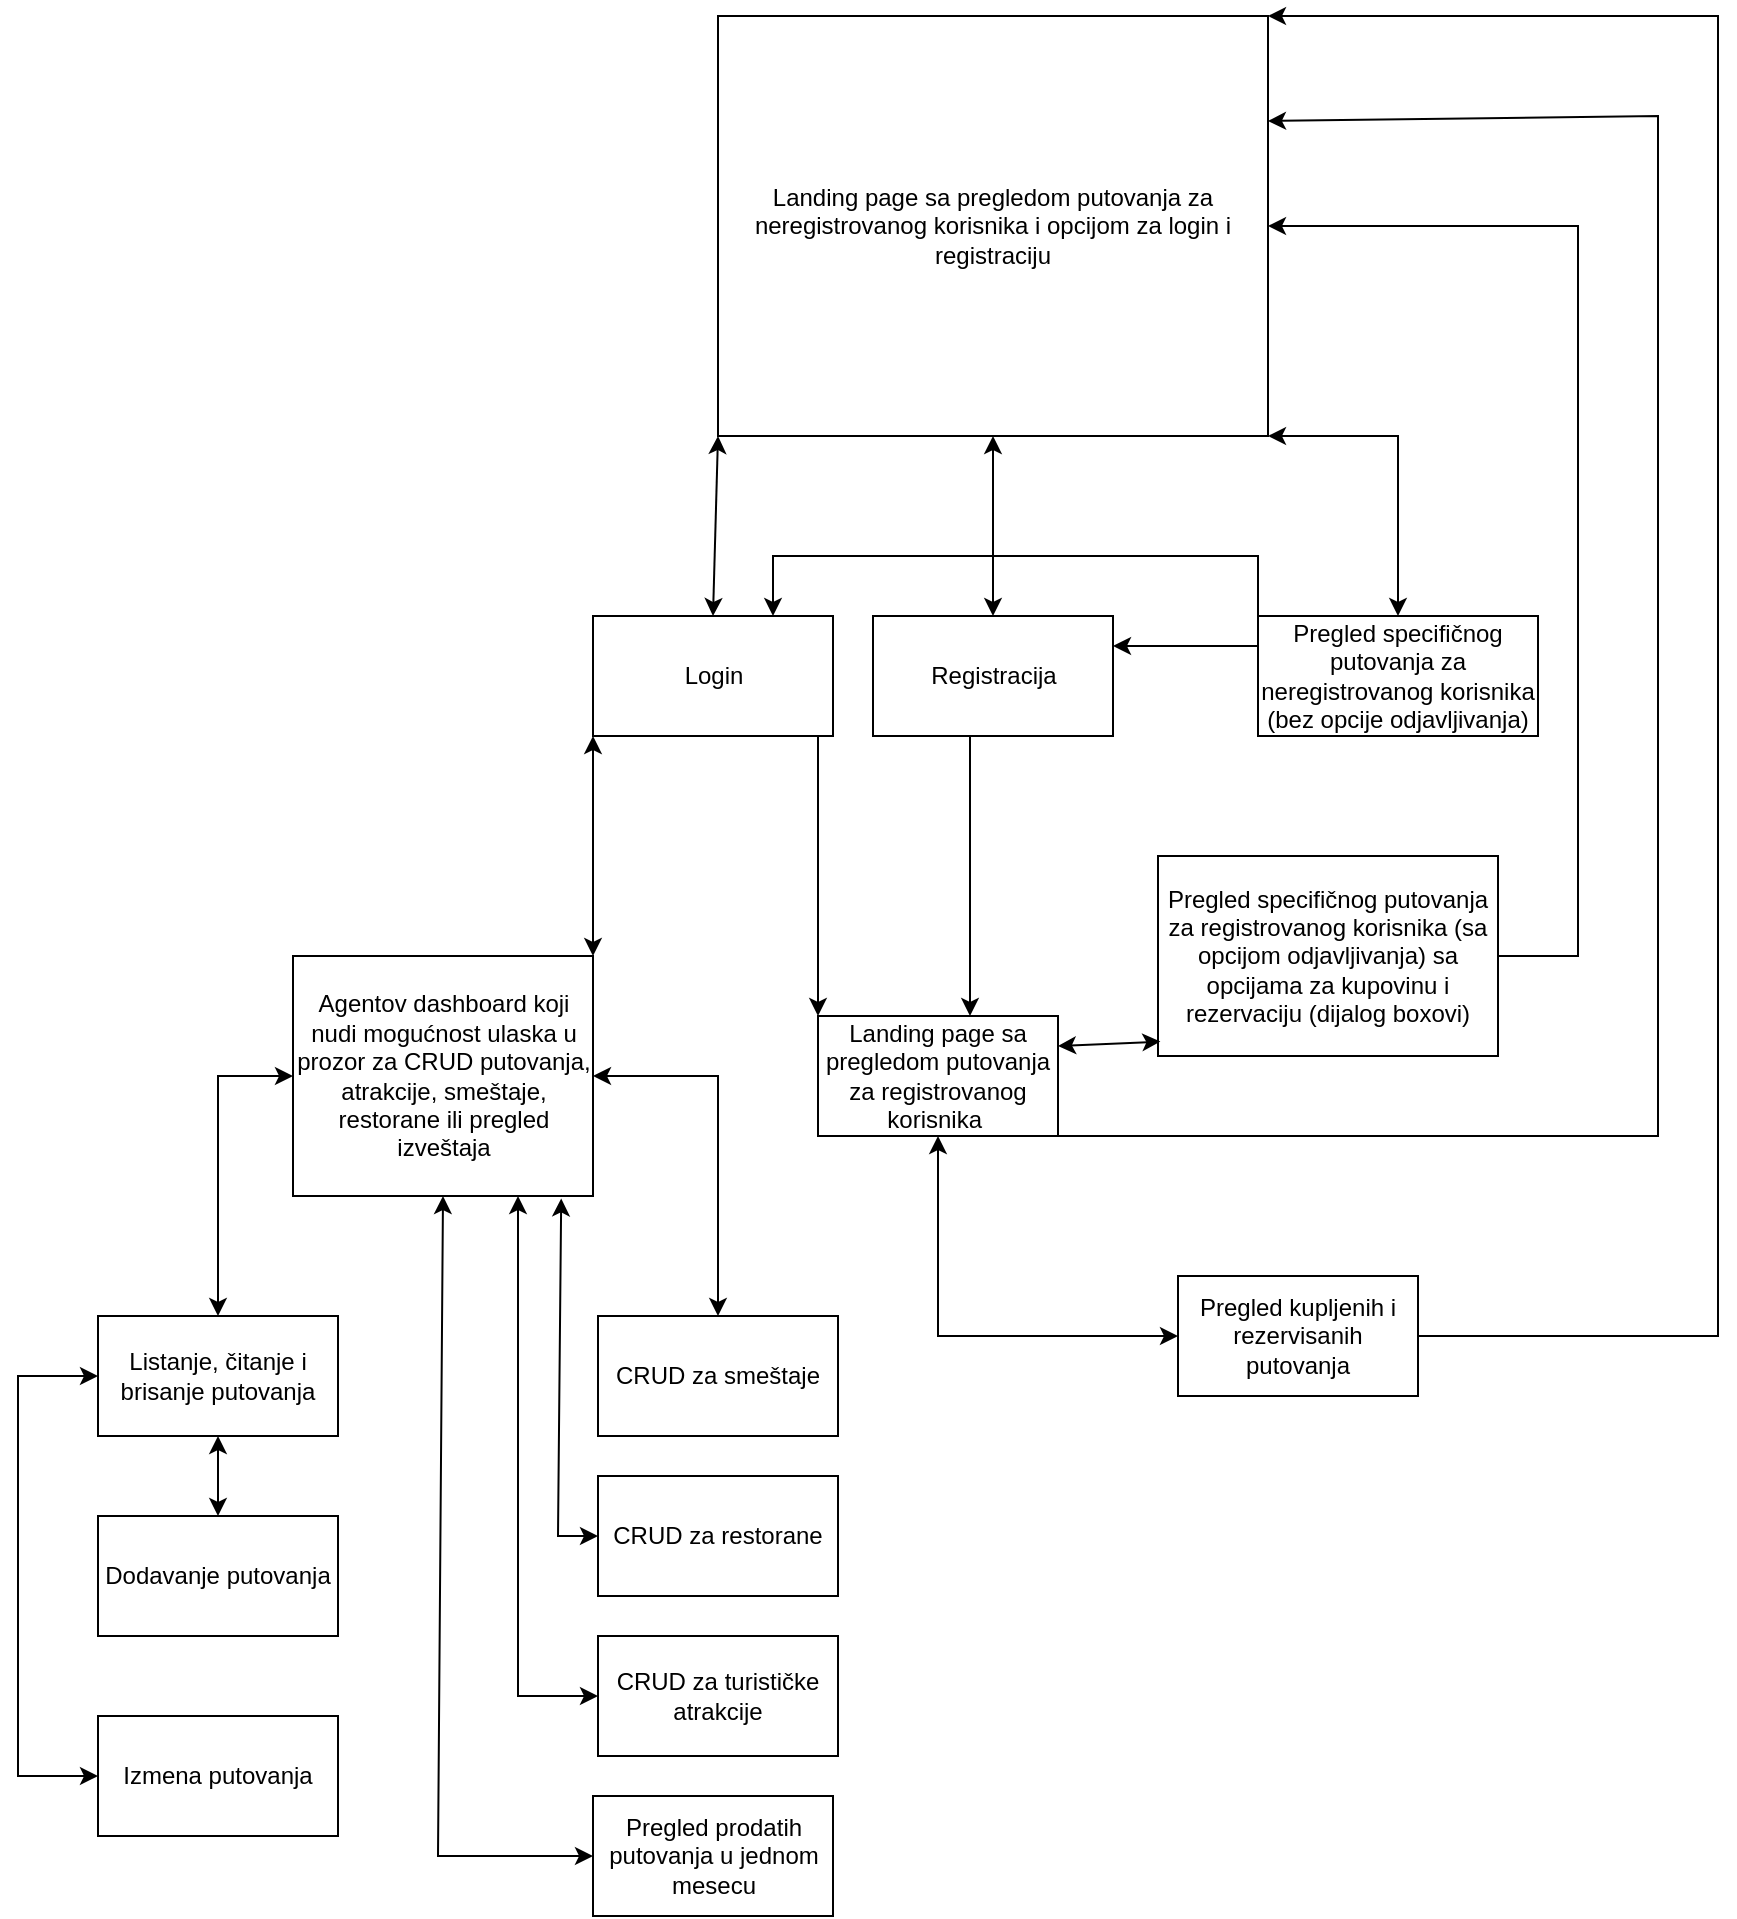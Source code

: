<mxfile version="21.3.3" type="device">
  <diagram name="Page-1" id="G7imFhue5M31xoxFjqwN">
    <mxGraphModel dx="2537" dy="936" grid="1" gridSize="10" guides="1" tooltips="1" connect="1" arrows="1" fold="1" page="1" pageScale="1" pageWidth="850" pageHeight="1100" math="0" shadow="0">
      <root>
        <mxCell id="0" />
        <mxCell id="1" parent="0" />
        <mxCell id="-i_yxLfr2Zb9kAXp6qsH-3" value="Landing page sa pregledom putovanja za neregistrovanog korisnika i opcijom za login i registraciju" style="rounded=0;whiteSpace=wrap;html=1;" vertex="1" parent="1">
          <mxGeometry x="330" y="70" width="275" height="210" as="geometry" />
        </mxCell>
        <mxCell id="-i_yxLfr2Zb9kAXp6qsH-5" value="Login" style="rounded=0;whiteSpace=wrap;html=1;" vertex="1" parent="1">
          <mxGeometry x="267.5" y="370" width="120" height="60" as="geometry" />
        </mxCell>
        <mxCell id="-i_yxLfr2Zb9kAXp6qsH-6" value="Registracija" style="rounded=0;whiteSpace=wrap;html=1;" vertex="1" parent="1">
          <mxGeometry x="407.5" y="370" width="120" height="60" as="geometry" />
        </mxCell>
        <mxCell id="-i_yxLfr2Zb9kAXp6qsH-23" style="edgeStyle=orthogonalEdgeStyle;rounded=0;orthogonalLoop=1;jettySize=auto;html=1;exitX=0;exitY=0.5;exitDx=0;exitDy=0;entryX=1;entryY=0.25;entryDx=0;entryDy=0;" edge="1" parent="1" source="-i_yxLfr2Zb9kAXp6qsH-7" target="-i_yxLfr2Zb9kAXp6qsH-6">
          <mxGeometry relative="1" as="geometry">
            <Array as="points">
              <mxPoint x="600" y="385" />
            </Array>
          </mxGeometry>
        </mxCell>
        <mxCell id="-i_yxLfr2Zb9kAXp6qsH-24" style="edgeStyle=orthogonalEdgeStyle;rounded=0;orthogonalLoop=1;jettySize=auto;html=1;exitX=0;exitY=0;exitDx=0;exitDy=0;entryX=0.75;entryY=0;entryDx=0;entryDy=0;" edge="1" parent="1" source="-i_yxLfr2Zb9kAXp6qsH-7" target="-i_yxLfr2Zb9kAXp6qsH-5">
          <mxGeometry relative="1" as="geometry">
            <Array as="points">
              <mxPoint x="600" y="340" />
              <mxPoint x="358" y="340" />
            </Array>
          </mxGeometry>
        </mxCell>
        <mxCell id="-i_yxLfr2Zb9kAXp6qsH-7" value="Pregled specifičnog putovanja za neregistrovanog korisnika (bez opcije odjavljivanja)" style="rounded=0;whiteSpace=wrap;html=1;" vertex="1" parent="1">
          <mxGeometry x="600" y="370" width="140" height="60" as="geometry" />
        </mxCell>
        <mxCell id="-i_yxLfr2Zb9kAXp6qsH-8" value="" style="endArrow=classic;startArrow=classic;html=1;rounded=0;exitX=0.5;exitY=0;exitDx=0;exitDy=0;entryX=0;entryY=1;entryDx=0;entryDy=0;" edge="1" parent="1" source="-i_yxLfr2Zb9kAXp6qsH-5" target="-i_yxLfr2Zb9kAXp6qsH-3">
          <mxGeometry width="50" height="50" relative="1" as="geometry">
            <mxPoint x="430" y="330" as="sourcePoint" />
            <mxPoint x="480" y="280" as="targetPoint" />
          </mxGeometry>
        </mxCell>
        <mxCell id="-i_yxLfr2Zb9kAXp6qsH-9" value="" style="endArrow=classic;startArrow=classic;html=1;rounded=0;exitX=0.5;exitY=0;exitDx=0;exitDy=0;entryX=1;entryY=1;entryDx=0;entryDy=0;" edge="1" parent="1" source="-i_yxLfr2Zb9kAXp6qsH-7" target="-i_yxLfr2Zb9kAXp6qsH-3">
          <mxGeometry width="50" height="50" relative="1" as="geometry">
            <mxPoint x="540" y="360" as="sourcePoint" />
            <mxPoint x="590" y="310" as="targetPoint" />
            <Array as="points">
              <mxPoint x="670" y="280" />
            </Array>
          </mxGeometry>
        </mxCell>
        <mxCell id="-i_yxLfr2Zb9kAXp6qsH-10" value="" style="endArrow=classic;startArrow=classic;html=1;rounded=0;exitX=0.5;exitY=0;exitDx=0;exitDy=0;entryX=0.5;entryY=1;entryDx=0;entryDy=0;" edge="1" parent="1" source="-i_yxLfr2Zb9kAXp6qsH-6" target="-i_yxLfr2Zb9kAXp6qsH-3">
          <mxGeometry width="50" height="50" relative="1" as="geometry">
            <mxPoint x="527.5" y="330" as="sourcePoint" />
            <mxPoint x="577.5" y="280" as="targetPoint" />
          </mxGeometry>
        </mxCell>
        <mxCell id="-i_yxLfr2Zb9kAXp6qsH-11" value="Landing page sa pregledom putovanja za registrovanog korisnika&amp;nbsp;" style="rounded=0;whiteSpace=wrap;html=1;" vertex="1" parent="1">
          <mxGeometry x="380" y="570" width="120" height="60" as="geometry" />
        </mxCell>
        <mxCell id="-i_yxLfr2Zb9kAXp6qsH-14" value="Agentov dashboard koji nudi mogućnost ulaska u prozor za CRUD putovanja, atrakcije, smeštaje, restorane ili pregled izveštaja" style="rounded=0;whiteSpace=wrap;html=1;" vertex="1" parent="1">
          <mxGeometry x="117.5" y="540" width="150" height="120" as="geometry" />
        </mxCell>
        <mxCell id="-i_yxLfr2Zb9kAXp6qsH-15" value="" style="endArrow=classic;startArrow=classic;html=1;rounded=0;exitX=1;exitY=0;exitDx=0;exitDy=0;entryX=0;entryY=1;entryDx=0;entryDy=0;" edge="1" parent="1" source="-i_yxLfr2Zb9kAXp6qsH-14" target="-i_yxLfr2Zb9kAXp6qsH-5">
          <mxGeometry width="50" height="50" relative="1" as="geometry">
            <mxPoint x="430" y="500" as="sourcePoint" />
            <mxPoint x="480" y="450" as="targetPoint" />
          </mxGeometry>
        </mxCell>
        <mxCell id="-i_yxLfr2Zb9kAXp6qsH-16" value="" style="endArrow=classic;html=1;rounded=0;" edge="1" parent="1">
          <mxGeometry width="50" height="50" relative="1" as="geometry">
            <mxPoint x="456" y="430" as="sourcePoint" />
            <mxPoint x="456" y="570" as="targetPoint" />
            <Array as="points" />
          </mxGeometry>
        </mxCell>
        <mxCell id="-i_yxLfr2Zb9kAXp6qsH-17" value="" style="endArrow=classic;html=1;rounded=0;entryX=0;entryY=0;entryDx=0;entryDy=0;" edge="1" parent="1" target="-i_yxLfr2Zb9kAXp6qsH-11">
          <mxGeometry width="50" height="50" relative="1" as="geometry">
            <mxPoint x="380" y="430" as="sourcePoint" />
            <mxPoint x="480" y="450" as="targetPoint" />
          </mxGeometry>
        </mxCell>
        <mxCell id="-i_yxLfr2Zb9kAXp6qsH-18" value="" style="endArrow=classic;html=1;rounded=0;exitX=1;exitY=0.5;exitDx=0;exitDy=0;entryX=1;entryY=0.5;entryDx=0;entryDy=0;" edge="1" parent="1" source="-i_yxLfr2Zb9kAXp6qsH-20" target="-i_yxLfr2Zb9kAXp6qsH-3">
          <mxGeometry width="50" height="50" relative="1" as="geometry">
            <mxPoint x="430" y="500" as="sourcePoint" />
            <mxPoint x="480" y="450" as="targetPoint" />
            <Array as="points">
              <mxPoint x="760" y="540" />
              <mxPoint x="760" y="370" />
              <mxPoint x="760" y="175" />
            </Array>
          </mxGeometry>
        </mxCell>
        <mxCell id="-i_yxLfr2Zb9kAXp6qsH-20" value="Pregled specifičnog putovanja za registrovanog korisnika (sa opcijom odjavljivanja) sa opcijama za kupovinu i rezervaciju (dijalog boxovi)" style="rounded=0;whiteSpace=wrap;html=1;" vertex="1" parent="1">
          <mxGeometry x="550" y="490" width="170" height="100" as="geometry" />
        </mxCell>
        <mxCell id="-i_yxLfr2Zb9kAXp6qsH-21" value="" style="endArrow=classic;startArrow=classic;html=1;rounded=0;exitX=1;exitY=0.25;exitDx=0;exitDy=0;entryX=0.007;entryY=0.928;entryDx=0;entryDy=0;entryPerimeter=0;" edge="1" parent="1" source="-i_yxLfr2Zb9kAXp6qsH-11" target="-i_yxLfr2Zb9kAXp6qsH-20">
          <mxGeometry width="50" height="50" relative="1" as="geometry">
            <mxPoint x="430" y="420" as="sourcePoint" />
            <mxPoint x="480" y="370" as="targetPoint" />
          </mxGeometry>
        </mxCell>
        <mxCell id="-i_yxLfr2Zb9kAXp6qsH-26" value="Pregled kupljenih i rezervisanih putovanja" style="rounded=0;whiteSpace=wrap;html=1;" vertex="1" parent="1">
          <mxGeometry x="560" y="700" width="120" height="60" as="geometry" />
        </mxCell>
        <mxCell id="-i_yxLfr2Zb9kAXp6qsH-27" value="" style="endArrow=classic;startArrow=classic;html=1;rounded=0;exitX=0;exitY=0.5;exitDx=0;exitDy=0;entryX=0.5;entryY=1;entryDx=0;entryDy=0;" edge="1" parent="1" source="-i_yxLfr2Zb9kAXp6qsH-26" target="-i_yxLfr2Zb9kAXp6qsH-11">
          <mxGeometry width="50" height="50" relative="1" as="geometry">
            <mxPoint x="430" y="670" as="sourcePoint" />
            <mxPoint x="480" y="620" as="targetPoint" />
            <Array as="points">
              <mxPoint x="440" y="730" />
            </Array>
          </mxGeometry>
        </mxCell>
        <mxCell id="-i_yxLfr2Zb9kAXp6qsH-28" value="" style="endArrow=classic;html=1;rounded=0;exitX=1;exitY=1;exitDx=0;exitDy=0;entryX=1;entryY=0.25;entryDx=0;entryDy=0;" edge="1" parent="1" source="-i_yxLfr2Zb9kAXp6qsH-11" target="-i_yxLfr2Zb9kAXp6qsH-3">
          <mxGeometry width="50" height="50" relative="1" as="geometry">
            <mxPoint x="730" y="550" as="sourcePoint" />
            <mxPoint x="615" y="185" as="targetPoint" />
            <Array as="points">
              <mxPoint x="800" y="630" />
              <mxPoint x="800" y="370" />
              <mxPoint x="800" y="185" />
              <mxPoint x="800" y="120" />
            </Array>
          </mxGeometry>
        </mxCell>
        <mxCell id="-i_yxLfr2Zb9kAXp6qsH-29" value="" style="endArrow=classic;html=1;rounded=0;exitX=1;exitY=0.5;exitDx=0;exitDy=0;entryX=1;entryY=0;entryDx=0;entryDy=0;" edge="1" parent="1" source="-i_yxLfr2Zb9kAXp6qsH-26" target="-i_yxLfr2Zb9kAXp6qsH-3">
          <mxGeometry width="50" height="50" relative="1" as="geometry">
            <mxPoint x="430" y="670" as="sourcePoint" />
            <mxPoint x="480" y="620" as="targetPoint" />
            <Array as="points">
              <mxPoint x="830" y="730" />
              <mxPoint x="830" y="660" />
              <mxPoint x="830" y="360" />
              <mxPoint x="830" y="70" />
            </Array>
          </mxGeometry>
        </mxCell>
        <mxCell id="-i_yxLfr2Zb9kAXp6qsH-30" value="Pregled prodatih putovanja u jednom mesecu" style="rounded=0;whiteSpace=wrap;html=1;" vertex="1" parent="1">
          <mxGeometry x="267.5" y="960" width="120" height="60" as="geometry" />
        </mxCell>
        <mxCell id="-i_yxLfr2Zb9kAXp6qsH-31" value="CRUD za smeštaje" style="rounded=0;whiteSpace=wrap;html=1;" vertex="1" parent="1">
          <mxGeometry x="270" y="720" width="120" height="60" as="geometry" />
        </mxCell>
        <mxCell id="-i_yxLfr2Zb9kAXp6qsH-33" value="CRUD za turističke atrakcije" style="rounded=0;whiteSpace=wrap;html=1;" vertex="1" parent="1">
          <mxGeometry x="270" y="880" width="120" height="60" as="geometry" />
        </mxCell>
        <mxCell id="-i_yxLfr2Zb9kAXp6qsH-34" value="Listanje, čitanje i brisanje putovanja" style="rounded=0;whiteSpace=wrap;html=1;" vertex="1" parent="1">
          <mxGeometry x="20" y="720" width="120" height="60" as="geometry" />
        </mxCell>
        <mxCell id="-i_yxLfr2Zb9kAXp6qsH-35" value="Dodavanje putovanja" style="rounded=0;whiteSpace=wrap;html=1;" vertex="1" parent="1">
          <mxGeometry x="20" y="820" width="120" height="60" as="geometry" />
        </mxCell>
        <mxCell id="-i_yxLfr2Zb9kAXp6qsH-36" value="Izmena putovanja" style="rounded=0;whiteSpace=wrap;html=1;" vertex="1" parent="1">
          <mxGeometry x="20" y="920" width="120" height="60" as="geometry" />
        </mxCell>
        <mxCell id="-i_yxLfr2Zb9kAXp6qsH-37" value="" style="endArrow=classic;startArrow=classic;html=1;rounded=0;exitX=0.5;exitY=0;exitDx=0;exitDy=0;entryX=0;entryY=0.5;entryDx=0;entryDy=0;" edge="1" parent="1" source="-i_yxLfr2Zb9kAXp6qsH-34" target="-i_yxLfr2Zb9kAXp6qsH-14">
          <mxGeometry width="50" height="50" relative="1" as="geometry">
            <mxPoint x="430" y="750" as="sourcePoint" />
            <mxPoint x="480" y="700" as="targetPoint" />
            <Array as="points">
              <mxPoint x="80" y="600" />
            </Array>
          </mxGeometry>
        </mxCell>
        <mxCell id="-i_yxLfr2Zb9kAXp6qsH-39" value="" style="endArrow=classic;startArrow=classic;html=1;rounded=0;exitX=0.5;exitY=0;exitDx=0;exitDy=0;entryX=0.5;entryY=1;entryDx=0;entryDy=0;" edge="1" parent="1" source="-i_yxLfr2Zb9kAXp6qsH-35" target="-i_yxLfr2Zb9kAXp6qsH-34">
          <mxGeometry width="50" height="50" relative="1" as="geometry">
            <mxPoint x="430" y="750" as="sourcePoint" />
            <mxPoint x="480" y="700" as="targetPoint" />
          </mxGeometry>
        </mxCell>
        <mxCell id="-i_yxLfr2Zb9kAXp6qsH-40" value="" style="endArrow=classic;startArrow=classic;html=1;rounded=0;exitX=0;exitY=0.5;exitDx=0;exitDy=0;entryX=0;entryY=0.5;entryDx=0;entryDy=0;" edge="1" parent="1" source="-i_yxLfr2Zb9kAXp6qsH-36" target="-i_yxLfr2Zb9kAXp6qsH-34">
          <mxGeometry width="50" height="50" relative="1" as="geometry">
            <mxPoint x="430" y="750" as="sourcePoint" />
            <mxPoint x="480" y="700" as="targetPoint" />
            <Array as="points">
              <mxPoint x="-20" y="950" />
              <mxPoint x="-20" y="750" />
            </Array>
          </mxGeometry>
        </mxCell>
        <mxCell id="-i_yxLfr2Zb9kAXp6qsH-41" value="CRUD za restorane" style="rounded=0;whiteSpace=wrap;html=1;" vertex="1" parent="1">
          <mxGeometry x="270" y="800" width="120" height="60" as="geometry" />
        </mxCell>
        <mxCell id="-i_yxLfr2Zb9kAXp6qsH-42" value="" style="endArrow=classic;startArrow=classic;html=1;rounded=0;exitX=0.5;exitY=1;exitDx=0;exitDy=0;entryX=0;entryY=0.5;entryDx=0;entryDy=0;" edge="1" parent="1" source="-i_yxLfr2Zb9kAXp6qsH-14" target="-i_yxLfr2Zb9kAXp6qsH-30">
          <mxGeometry width="50" height="50" relative="1" as="geometry">
            <mxPoint x="430" y="830" as="sourcePoint" />
            <mxPoint x="480" y="780" as="targetPoint" />
            <Array as="points">
              <mxPoint x="190" y="990" />
            </Array>
          </mxGeometry>
        </mxCell>
        <mxCell id="-i_yxLfr2Zb9kAXp6qsH-43" value="" style="endArrow=classic;startArrow=classic;html=1;rounded=0;exitX=0.75;exitY=1;exitDx=0;exitDy=0;entryX=0;entryY=0.5;entryDx=0;entryDy=0;" edge="1" parent="1" source="-i_yxLfr2Zb9kAXp6qsH-14" target="-i_yxLfr2Zb9kAXp6qsH-33">
          <mxGeometry width="50" height="50" relative="1" as="geometry">
            <mxPoint x="430" y="830" as="sourcePoint" />
            <mxPoint x="480" y="780" as="targetPoint" />
            <Array as="points">
              <mxPoint x="230" y="910" />
            </Array>
          </mxGeometry>
        </mxCell>
        <mxCell id="-i_yxLfr2Zb9kAXp6qsH-44" value="" style="endArrow=classic;startArrow=classic;html=1;rounded=0;exitX=0.894;exitY=1.01;exitDx=0;exitDy=0;entryX=0;entryY=0.5;entryDx=0;entryDy=0;exitPerimeter=0;" edge="1" parent="1" source="-i_yxLfr2Zb9kAXp6qsH-14" target="-i_yxLfr2Zb9kAXp6qsH-41">
          <mxGeometry width="50" height="50" relative="1" as="geometry">
            <mxPoint x="430" y="830" as="sourcePoint" />
            <mxPoint x="480" y="780" as="targetPoint" />
            <Array as="points">
              <mxPoint x="250" y="830" />
            </Array>
          </mxGeometry>
        </mxCell>
        <mxCell id="-i_yxLfr2Zb9kAXp6qsH-45" value="" style="endArrow=classic;startArrow=classic;html=1;rounded=0;exitX=1;exitY=0.5;exitDx=0;exitDy=0;entryX=0.5;entryY=0;entryDx=0;entryDy=0;" edge="1" parent="1" source="-i_yxLfr2Zb9kAXp6qsH-14" target="-i_yxLfr2Zb9kAXp6qsH-31">
          <mxGeometry width="50" height="50" relative="1" as="geometry">
            <mxPoint x="430" y="830" as="sourcePoint" />
            <mxPoint x="480" y="780" as="targetPoint" />
            <Array as="points">
              <mxPoint x="330" y="600" />
            </Array>
          </mxGeometry>
        </mxCell>
      </root>
    </mxGraphModel>
  </diagram>
</mxfile>
